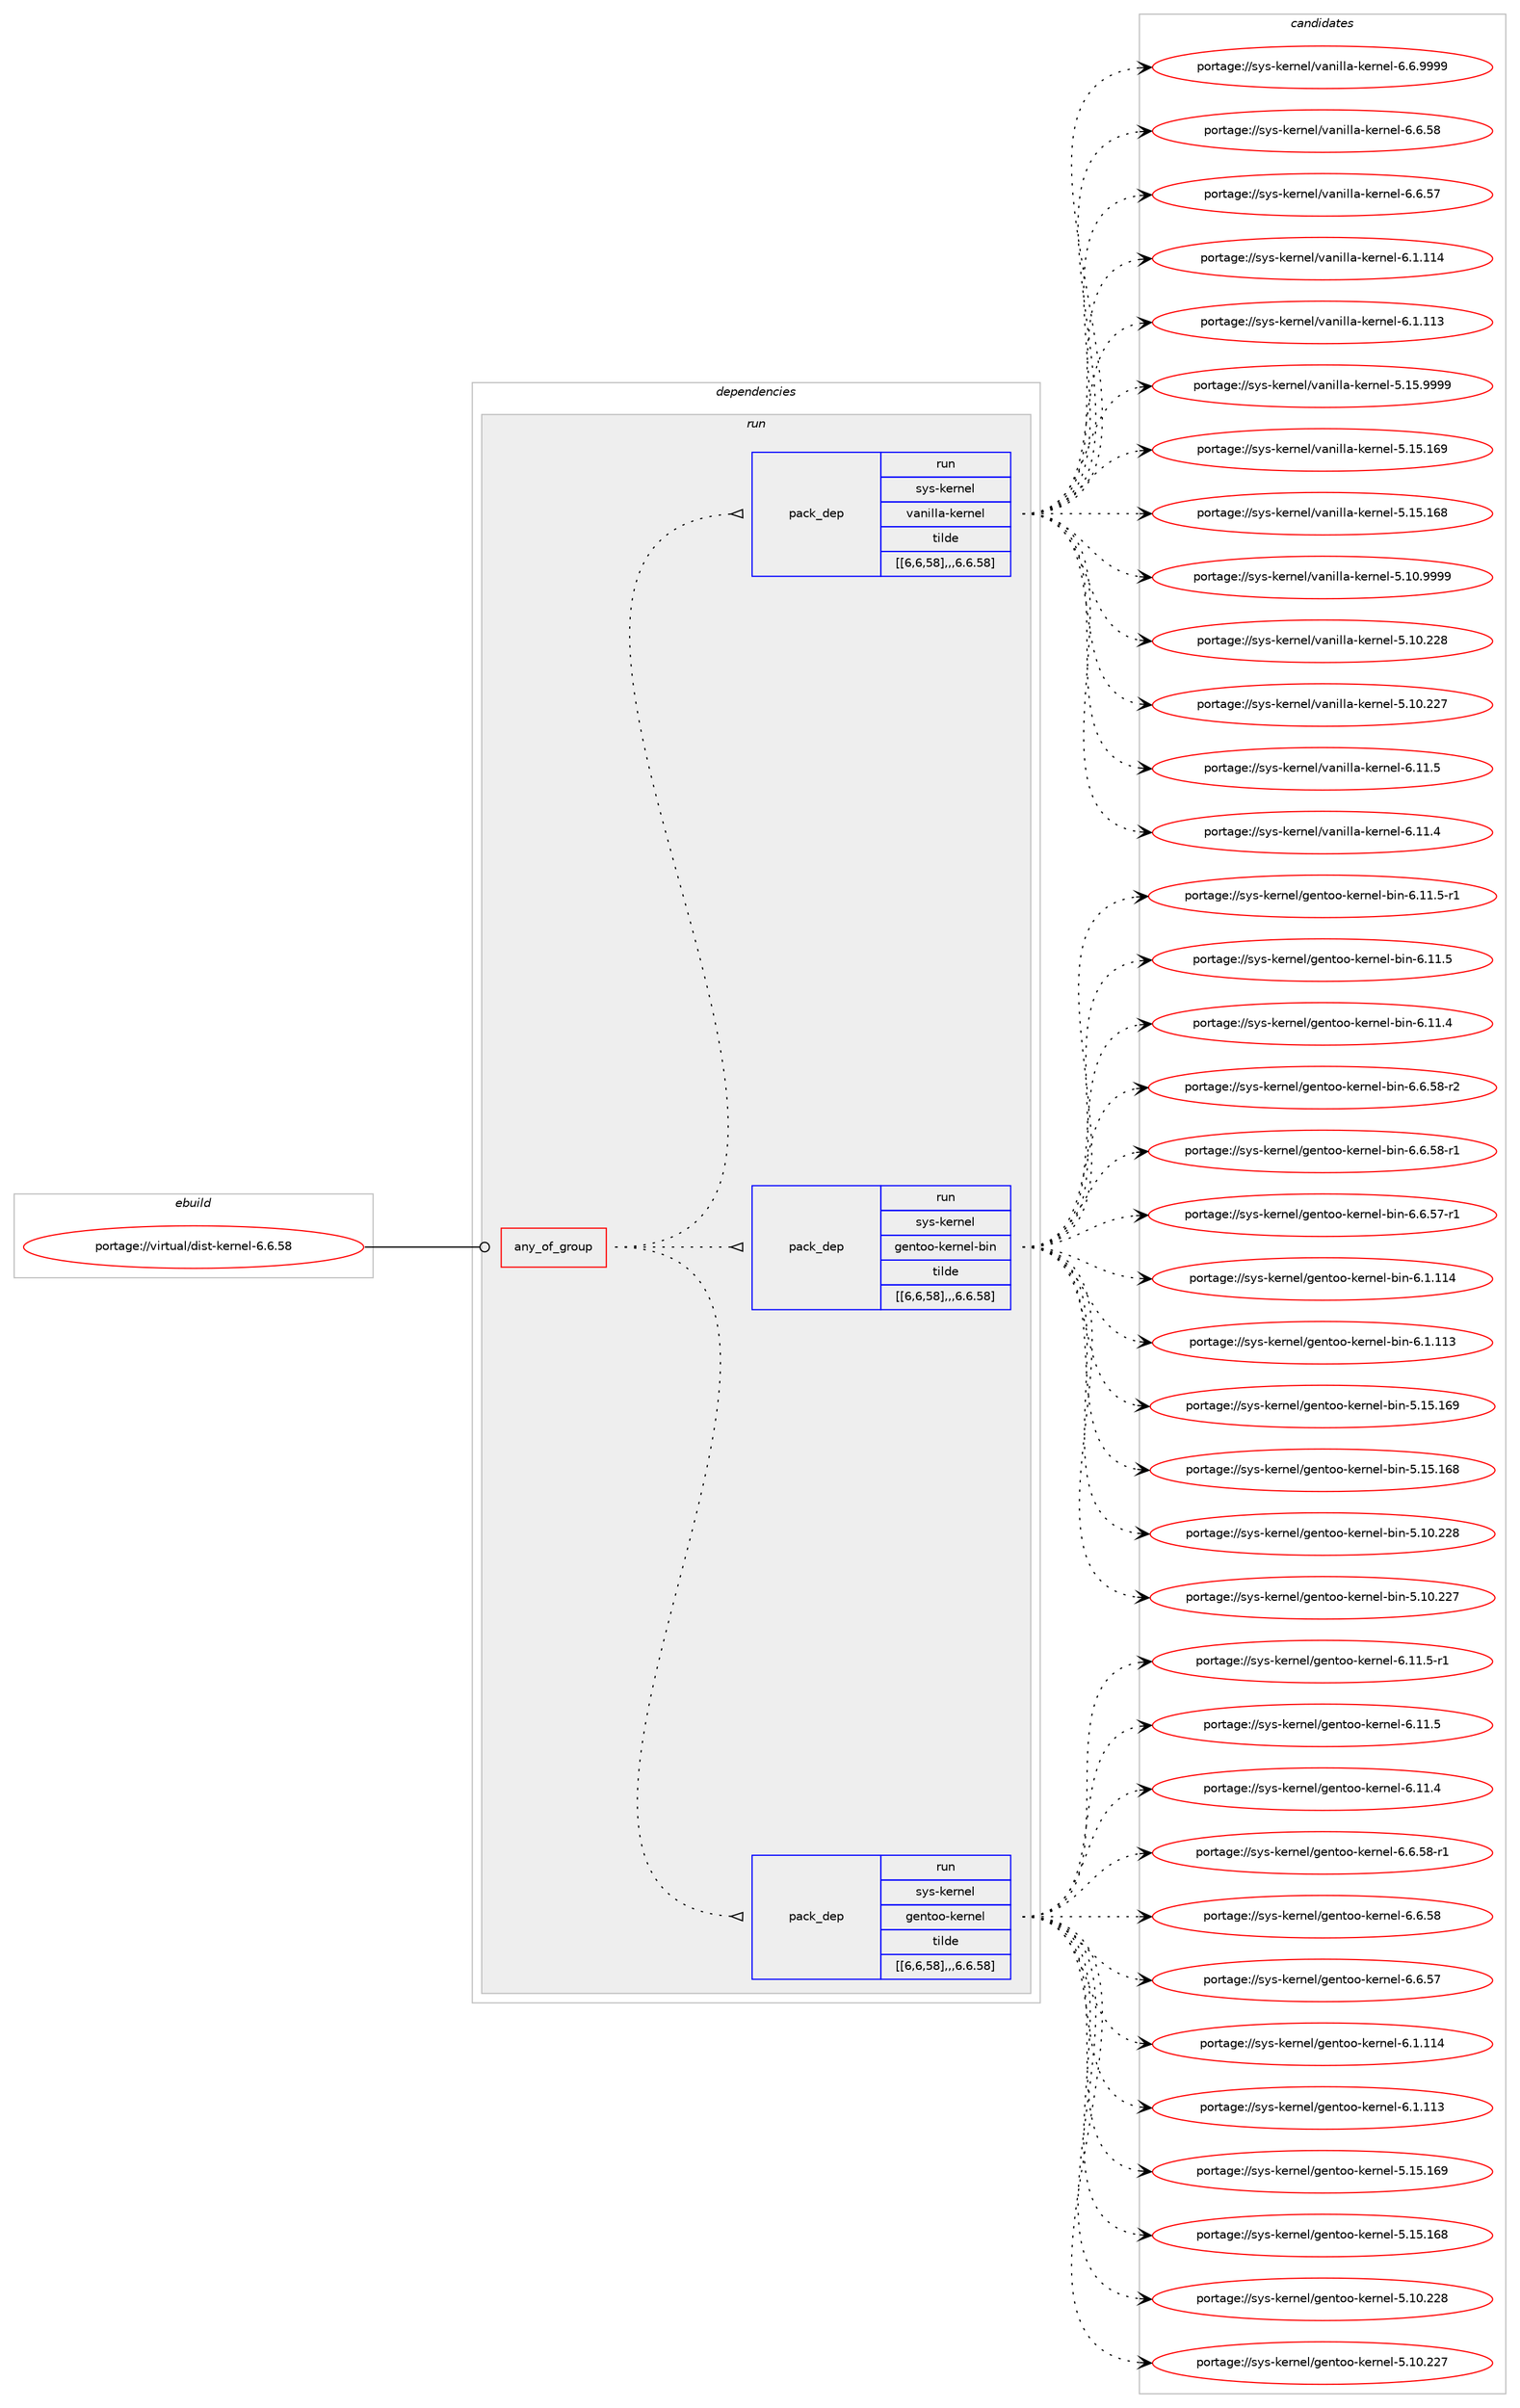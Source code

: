digraph prolog {

# *************
# Graph options
# *************

newrank=true;
concentrate=true;
compound=true;
graph [rankdir=LR,fontname=Helvetica,fontsize=10,ranksep=1.5];#, ranksep=2.5, nodesep=0.2];
edge  [arrowhead=vee];
node  [fontname=Helvetica,fontsize=10];

# **********
# The ebuild
# **********

subgraph cluster_leftcol {
color=gray;
label=<<i>ebuild</i>>;
id [label="portage://virtual/dist-kernel-6.6.58", color=red, width=4, href="../virtual/dist-kernel-6.6.58.svg"];
}

# ****************
# The dependencies
# ****************

subgraph cluster_midcol {
color=gray;
label=<<i>dependencies</i>>;
subgraph cluster_compile {
fillcolor="#eeeeee";
style=filled;
label=<<i>compile</i>>;
}
subgraph cluster_compileandrun {
fillcolor="#eeeeee";
style=filled;
label=<<i>compile and run</i>>;
}
subgraph cluster_run {
fillcolor="#eeeeee";
style=filled;
label=<<i>run</i>>;
subgraph any3079 {
dependency468329 [label=<<TABLE BORDER="0" CELLBORDER="1" CELLSPACING="0" CELLPADDING="4"><TR><TD CELLPADDING="10">any_of_group</TD></TR></TABLE>>, shape=none, color=red];subgraph pack339331 {
dependency468355 [label=<<TABLE BORDER="0" CELLBORDER="1" CELLSPACING="0" CELLPADDING="4" WIDTH="220"><TR><TD ROWSPAN="6" CELLPADDING="30">pack_dep</TD></TR><TR><TD WIDTH="110">run</TD></TR><TR><TD>sys-kernel</TD></TR><TR><TD>gentoo-kernel</TD></TR><TR><TD>tilde</TD></TR><TR><TD>[[6,6,58],,,6.6.58]</TD></TR></TABLE>>, shape=none, color=blue];
}
dependency468329:e -> dependency468355:w [weight=20,style="dotted",arrowhead="oinv"];
subgraph pack339349 {
dependency468360 [label=<<TABLE BORDER="0" CELLBORDER="1" CELLSPACING="0" CELLPADDING="4" WIDTH="220"><TR><TD ROWSPAN="6" CELLPADDING="30">pack_dep</TD></TR><TR><TD WIDTH="110">run</TD></TR><TR><TD>sys-kernel</TD></TR><TR><TD>gentoo-kernel-bin</TD></TR><TR><TD>tilde</TD></TR><TR><TD>[[6,6,58],,,6.6.58]</TD></TR></TABLE>>, shape=none, color=blue];
}
dependency468329:e -> dependency468360:w [weight=20,style="dotted",arrowhead="oinv"];
subgraph pack339354 {
dependency468403 [label=<<TABLE BORDER="0" CELLBORDER="1" CELLSPACING="0" CELLPADDING="4" WIDTH="220"><TR><TD ROWSPAN="6" CELLPADDING="30">pack_dep</TD></TR><TR><TD WIDTH="110">run</TD></TR><TR><TD>sys-kernel</TD></TR><TR><TD>vanilla-kernel</TD></TR><TR><TD>tilde</TD></TR><TR><TD>[[6,6,58],,,6.6.58]</TD></TR></TABLE>>, shape=none, color=blue];
}
dependency468329:e -> dependency468403:w [weight=20,style="dotted",arrowhead="oinv"];
}
id:e -> dependency468329:w [weight=20,style="solid",arrowhead="odot"];
}
}

# **************
# The candidates
# **************

subgraph cluster_choices {
rank=same;
color=gray;
label=<<i>candidates</i>>;

subgraph choice338978 {
color=black;
nodesep=1;
choice115121115451071011141101011084710310111011611111145107101114110101108455446494946534511449 [label="portage://sys-kernel/gentoo-kernel-6.11.5-r1", color=red, width=4,href="../sys-kernel/gentoo-kernel-6.11.5-r1.svg"];
choice11512111545107101114110101108471031011101161111114510710111411010110845544649494653 [label="portage://sys-kernel/gentoo-kernel-6.11.5", color=red, width=4,href="../sys-kernel/gentoo-kernel-6.11.5.svg"];
choice11512111545107101114110101108471031011101161111114510710111411010110845544649494652 [label="portage://sys-kernel/gentoo-kernel-6.11.4", color=red, width=4,href="../sys-kernel/gentoo-kernel-6.11.4.svg"];
choice115121115451071011141101011084710310111011611111145107101114110101108455446544653564511449 [label="portage://sys-kernel/gentoo-kernel-6.6.58-r1", color=red, width=4,href="../sys-kernel/gentoo-kernel-6.6.58-r1.svg"];
choice11512111545107101114110101108471031011101161111114510710111411010110845544654465356 [label="portage://sys-kernel/gentoo-kernel-6.6.58", color=red, width=4,href="../sys-kernel/gentoo-kernel-6.6.58.svg"];
choice11512111545107101114110101108471031011101161111114510710111411010110845544654465355 [label="portage://sys-kernel/gentoo-kernel-6.6.57", color=red, width=4,href="../sys-kernel/gentoo-kernel-6.6.57.svg"];
choice1151211154510710111411010110847103101110116111111451071011141101011084554464946494952 [label="portage://sys-kernel/gentoo-kernel-6.1.114", color=red, width=4,href="../sys-kernel/gentoo-kernel-6.1.114.svg"];
choice1151211154510710111411010110847103101110116111111451071011141101011084554464946494951 [label="portage://sys-kernel/gentoo-kernel-6.1.113", color=red, width=4,href="../sys-kernel/gentoo-kernel-6.1.113.svg"];
choice115121115451071011141101011084710310111011611111145107101114110101108455346495346495457 [label="portage://sys-kernel/gentoo-kernel-5.15.169", color=red, width=4,href="../sys-kernel/gentoo-kernel-5.15.169.svg"];
choice115121115451071011141101011084710310111011611111145107101114110101108455346495346495456 [label="portage://sys-kernel/gentoo-kernel-5.15.168", color=red, width=4,href="../sys-kernel/gentoo-kernel-5.15.168.svg"];
choice115121115451071011141101011084710310111011611111145107101114110101108455346494846505056 [label="portage://sys-kernel/gentoo-kernel-5.10.228", color=red, width=4,href="../sys-kernel/gentoo-kernel-5.10.228.svg"];
choice115121115451071011141101011084710310111011611111145107101114110101108455346494846505055 [label="portage://sys-kernel/gentoo-kernel-5.10.227", color=red, width=4,href="../sys-kernel/gentoo-kernel-5.10.227.svg"];
dependency468355:e -> choice115121115451071011141101011084710310111011611111145107101114110101108455446494946534511449:w [style=dotted,weight="100"];
dependency468355:e -> choice11512111545107101114110101108471031011101161111114510710111411010110845544649494653:w [style=dotted,weight="100"];
dependency468355:e -> choice11512111545107101114110101108471031011101161111114510710111411010110845544649494652:w [style=dotted,weight="100"];
dependency468355:e -> choice115121115451071011141101011084710310111011611111145107101114110101108455446544653564511449:w [style=dotted,weight="100"];
dependency468355:e -> choice11512111545107101114110101108471031011101161111114510710111411010110845544654465356:w [style=dotted,weight="100"];
dependency468355:e -> choice11512111545107101114110101108471031011101161111114510710111411010110845544654465355:w [style=dotted,weight="100"];
dependency468355:e -> choice1151211154510710111411010110847103101110116111111451071011141101011084554464946494952:w [style=dotted,weight="100"];
dependency468355:e -> choice1151211154510710111411010110847103101110116111111451071011141101011084554464946494951:w [style=dotted,weight="100"];
dependency468355:e -> choice115121115451071011141101011084710310111011611111145107101114110101108455346495346495457:w [style=dotted,weight="100"];
dependency468355:e -> choice115121115451071011141101011084710310111011611111145107101114110101108455346495346495456:w [style=dotted,weight="100"];
dependency468355:e -> choice115121115451071011141101011084710310111011611111145107101114110101108455346494846505056:w [style=dotted,weight="100"];
dependency468355:e -> choice115121115451071011141101011084710310111011611111145107101114110101108455346494846505055:w [style=dotted,weight="100"];
}
subgraph choice339006 {
color=black;
nodesep=1;
choice1151211154510710111411010110847103101110116111111451071011141101011084598105110455446494946534511449 [label="portage://sys-kernel/gentoo-kernel-bin-6.11.5-r1", color=red, width=4,href="../sys-kernel/gentoo-kernel-bin-6.11.5-r1.svg"];
choice115121115451071011141101011084710310111011611111145107101114110101108459810511045544649494653 [label="portage://sys-kernel/gentoo-kernel-bin-6.11.5", color=red, width=4,href="../sys-kernel/gentoo-kernel-bin-6.11.5.svg"];
choice115121115451071011141101011084710310111011611111145107101114110101108459810511045544649494652 [label="portage://sys-kernel/gentoo-kernel-bin-6.11.4", color=red, width=4,href="../sys-kernel/gentoo-kernel-bin-6.11.4.svg"];
choice1151211154510710111411010110847103101110116111111451071011141101011084598105110455446544653564511450 [label="portage://sys-kernel/gentoo-kernel-bin-6.6.58-r2", color=red, width=4,href="../sys-kernel/gentoo-kernel-bin-6.6.58-r2.svg"];
choice1151211154510710111411010110847103101110116111111451071011141101011084598105110455446544653564511449 [label="portage://sys-kernel/gentoo-kernel-bin-6.6.58-r1", color=red, width=4,href="../sys-kernel/gentoo-kernel-bin-6.6.58-r1.svg"];
choice1151211154510710111411010110847103101110116111111451071011141101011084598105110455446544653554511449 [label="portage://sys-kernel/gentoo-kernel-bin-6.6.57-r1", color=red, width=4,href="../sys-kernel/gentoo-kernel-bin-6.6.57-r1.svg"];
choice11512111545107101114110101108471031011101161111114510710111411010110845981051104554464946494952 [label="portage://sys-kernel/gentoo-kernel-bin-6.1.114", color=red, width=4,href="../sys-kernel/gentoo-kernel-bin-6.1.114.svg"];
choice11512111545107101114110101108471031011101161111114510710111411010110845981051104554464946494951 [label="portage://sys-kernel/gentoo-kernel-bin-6.1.113", color=red, width=4,href="../sys-kernel/gentoo-kernel-bin-6.1.113.svg"];
choice1151211154510710111411010110847103101110116111111451071011141101011084598105110455346495346495457 [label="portage://sys-kernel/gentoo-kernel-bin-5.15.169", color=red, width=4,href="../sys-kernel/gentoo-kernel-bin-5.15.169.svg"];
choice1151211154510710111411010110847103101110116111111451071011141101011084598105110455346495346495456 [label="portage://sys-kernel/gentoo-kernel-bin-5.15.168", color=red, width=4,href="../sys-kernel/gentoo-kernel-bin-5.15.168.svg"];
choice1151211154510710111411010110847103101110116111111451071011141101011084598105110455346494846505056 [label="portage://sys-kernel/gentoo-kernel-bin-5.10.228", color=red, width=4,href="../sys-kernel/gentoo-kernel-bin-5.10.228.svg"];
choice1151211154510710111411010110847103101110116111111451071011141101011084598105110455346494846505055 [label="portage://sys-kernel/gentoo-kernel-bin-5.10.227", color=red, width=4,href="../sys-kernel/gentoo-kernel-bin-5.10.227.svg"];
dependency468360:e -> choice1151211154510710111411010110847103101110116111111451071011141101011084598105110455446494946534511449:w [style=dotted,weight="100"];
dependency468360:e -> choice115121115451071011141101011084710310111011611111145107101114110101108459810511045544649494653:w [style=dotted,weight="100"];
dependency468360:e -> choice115121115451071011141101011084710310111011611111145107101114110101108459810511045544649494652:w [style=dotted,weight="100"];
dependency468360:e -> choice1151211154510710111411010110847103101110116111111451071011141101011084598105110455446544653564511450:w [style=dotted,weight="100"];
dependency468360:e -> choice1151211154510710111411010110847103101110116111111451071011141101011084598105110455446544653564511449:w [style=dotted,weight="100"];
dependency468360:e -> choice1151211154510710111411010110847103101110116111111451071011141101011084598105110455446544653554511449:w [style=dotted,weight="100"];
dependency468360:e -> choice11512111545107101114110101108471031011101161111114510710111411010110845981051104554464946494952:w [style=dotted,weight="100"];
dependency468360:e -> choice11512111545107101114110101108471031011101161111114510710111411010110845981051104554464946494951:w [style=dotted,weight="100"];
dependency468360:e -> choice1151211154510710111411010110847103101110116111111451071011141101011084598105110455346495346495457:w [style=dotted,weight="100"];
dependency468360:e -> choice1151211154510710111411010110847103101110116111111451071011141101011084598105110455346495346495456:w [style=dotted,weight="100"];
dependency468360:e -> choice1151211154510710111411010110847103101110116111111451071011141101011084598105110455346494846505056:w [style=dotted,weight="100"];
dependency468360:e -> choice1151211154510710111411010110847103101110116111111451071011141101011084598105110455346494846505055:w [style=dotted,weight="100"];
}
subgraph choice339045 {
color=black;
nodesep=1;
choice115121115451071011141101011084711897110105108108974510710111411010110845544649494653 [label="portage://sys-kernel/vanilla-kernel-6.11.5", color=red, width=4,href="../sys-kernel/vanilla-kernel-6.11.5.svg"];
choice115121115451071011141101011084711897110105108108974510710111411010110845544649494652 [label="portage://sys-kernel/vanilla-kernel-6.11.4", color=red, width=4,href="../sys-kernel/vanilla-kernel-6.11.4.svg"];
choice1151211154510710111411010110847118971101051081089745107101114110101108455446544657575757 [label="portage://sys-kernel/vanilla-kernel-6.6.9999", color=red, width=4,href="../sys-kernel/vanilla-kernel-6.6.9999.svg"];
choice115121115451071011141101011084711897110105108108974510710111411010110845544654465356 [label="portage://sys-kernel/vanilla-kernel-6.6.58", color=red, width=4,href="../sys-kernel/vanilla-kernel-6.6.58.svg"];
choice115121115451071011141101011084711897110105108108974510710111411010110845544654465355 [label="portage://sys-kernel/vanilla-kernel-6.6.57", color=red, width=4,href="../sys-kernel/vanilla-kernel-6.6.57.svg"];
choice11512111545107101114110101108471189711010510810897451071011141101011084554464946494952 [label="portage://sys-kernel/vanilla-kernel-6.1.114", color=red, width=4,href="../sys-kernel/vanilla-kernel-6.1.114.svg"];
choice11512111545107101114110101108471189711010510810897451071011141101011084554464946494951 [label="portage://sys-kernel/vanilla-kernel-6.1.113", color=red, width=4,href="../sys-kernel/vanilla-kernel-6.1.113.svg"];
choice115121115451071011141101011084711897110105108108974510710111411010110845534649534657575757 [label="portage://sys-kernel/vanilla-kernel-5.15.9999", color=red, width=4,href="../sys-kernel/vanilla-kernel-5.15.9999.svg"];
choice1151211154510710111411010110847118971101051081089745107101114110101108455346495346495457 [label="portage://sys-kernel/vanilla-kernel-5.15.169", color=red, width=4,href="../sys-kernel/vanilla-kernel-5.15.169.svg"];
choice1151211154510710111411010110847118971101051081089745107101114110101108455346495346495456 [label="portage://sys-kernel/vanilla-kernel-5.15.168", color=red, width=4,href="../sys-kernel/vanilla-kernel-5.15.168.svg"];
choice115121115451071011141101011084711897110105108108974510710111411010110845534649484657575757 [label="portage://sys-kernel/vanilla-kernel-5.10.9999", color=red, width=4,href="../sys-kernel/vanilla-kernel-5.10.9999.svg"];
choice1151211154510710111411010110847118971101051081089745107101114110101108455346494846505056 [label="portage://sys-kernel/vanilla-kernel-5.10.228", color=red, width=4,href="../sys-kernel/vanilla-kernel-5.10.228.svg"];
choice1151211154510710111411010110847118971101051081089745107101114110101108455346494846505055 [label="portage://sys-kernel/vanilla-kernel-5.10.227", color=red, width=4,href="../sys-kernel/vanilla-kernel-5.10.227.svg"];
dependency468403:e -> choice115121115451071011141101011084711897110105108108974510710111411010110845544649494653:w [style=dotted,weight="100"];
dependency468403:e -> choice115121115451071011141101011084711897110105108108974510710111411010110845544649494652:w [style=dotted,weight="100"];
dependency468403:e -> choice1151211154510710111411010110847118971101051081089745107101114110101108455446544657575757:w [style=dotted,weight="100"];
dependency468403:e -> choice115121115451071011141101011084711897110105108108974510710111411010110845544654465356:w [style=dotted,weight="100"];
dependency468403:e -> choice115121115451071011141101011084711897110105108108974510710111411010110845544654465355:w [style=dotted,weight="100"];
dependency468403:e -> choice11512111545107101114110101108471189711010510810897451071011141101011084554464946494952:w [style=dotted,weight="100"];
dependency468403:e -> choice11512111545107101114110101108471189711010510810897451071011141101011084554464946494951:w [style=dotted,weight="100"];
dependency468403:e -> choice115121115451071011141101011084711897110105108108974510710111411010110845534649534657575757:w [style=dotted,weight="100"];
dependency468403:e -> choice1151211154510710111411010110847118971101051081089745107101114110101108455346495346495457:w [style=dotted,weight="100"];
dependency468403:e -> choice1151211154510710111411010110847118971101051081089745107101114110101108455346495346495456:w [style=dotted,weight="100"];
dependency468403:e -> choice115121115451071011141101011084711897110105108108974510710111411010110845534649484657575757:w [style=dotted,weight="100"];
dependency468403:e -> choice1151211154510710111411010110847118971101051081089745107101114110101108455346494846505056:w [style=dotted,weight="100"];
dependency468403:e -> choice1151211154510710111411010110847118971101051081089745107101114110101108455346494846505055:w [style=dotted,weight="100"];
}
}

}
